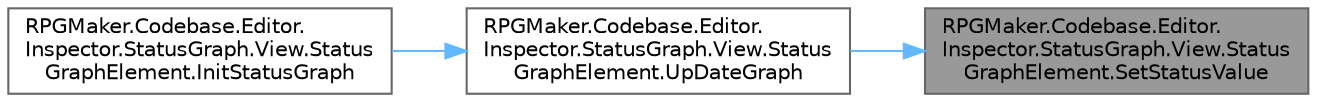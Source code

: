 digraph "RPGMaker.Codebase.Editor.Inspector.StatusGraph.View.StatusGraphElement.SetStatusValue"
{
 // LATEX_PDF_SIZE
  bgcolor="transparent";
  edge [fontname=Helvetica,fontsize=10,labelfontname=Helvetica,labelfontsize=10];
  node [fontname=Helvetica,fontsize=10,shape=box,height=0.2,width=0.4];
  rankdir="RL";
  Node1 [id="Node000001",label="RPGMaker.Codebase.Editor.\lInspector.StatusGraph.View.Status\lGraphElement.SetStatusValue",height=0.2,width=0.4,color="gray40", fillcolor="grey60", style="filled", fontcolor="black",tooltip=" "];
  Node1 -> Node2 [id="edge1_Node000001_Node000002",dir="back",color="steelblue1",style="solid",tooltip=" "];
  Node2 [id="Node000002",label="RPGMaker.Codebase.Editor.\lInspector.StatusGraph.View.Status\lGraphElement.UpDateGraph",height=0.2,width=0.4,color="grey40", fillcolor="white", style="filled",URL="$d3/d20/class_r_p_g_maker_1_1_codebase_1_1_editor_1_1_inspector_1_1_status_graph_1_1_view_1_1_status_graph_element.html#a211a9cc9bad071e850e10a3e7d23438a",tooltip=" "];
  Node2 -> Node3 [id="edge2_Node000002_Node000003",dir="back",color="steelblue1",style="solid",tooltip=" "];
  Node3 [id="Node000003",label="RPGMaker.Codebase.Editor.\lInspector.StatusGraph.View.Status\lGraphElement.InitStatusGraph",height=0.2,width=0.4,color="grey40", fillcolor="white", style="filled",URL="$d3/d20/class_r_p_g_maker_1_1_codebase_1_1_editor_1_1_inspector_1_1_status_graph_1_1_view_1_1_status_graph_element.html#a3640d9138524214c1db0ac1eeee97c5e",tooltip=" "];
}
